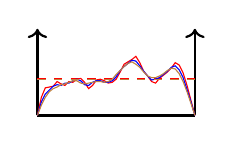 \begin{tikzpicture}
\draw[thick,->] (-1,0) -- (-1,1.1);
\draw[thick,->] (1,0) -- (1,1.1);
\draw[thick] (-1,0) -- (1,0);
\draw[red](-1.,0.)
  -- (-0.95,0.23)
  -- (-0.9,0.35)
  -- (-0.85,0.36)
  -- (-0.8,0.37)
  -- (-0.75,0.43)
  -- (-0.7,0.4)
  -- (-0.65,0.38)
  -- (-0.6,0.43)
  -- (-0.55,0.42)
  -- (-0.5,0.46)
  -- (-0.45,0.47)
  -- (-0.4,0.42)
  -- (-0.35,0.34)
  -- (-0.3,0.38)
  -- (-0.25,0.45)
  -- (-0.2,0.46)
  -- (-0.15,0.44)
  -- (-0.1,0.41)
  -- (-0.05,0.42)
  -- (0,0.46)
  -- (0.05,0.55)
  -- (0.1,0.65)
  -- (0.15,0.68)
  -- (0.2,0.71)
  -- (0.25,0.75)
  -- (0.3,0.67)
  -- (0.35,0.56)
  -- (0.4,0.5)
  -- (0.45,0.43)
  -- (0.5,0.41)
  -- (0.55,0.47)
  -- (0.6,0.51)
  -- (0.65,0.55)
  -- (0.7,0.6)
  -- (0.75,0.67)
  -- (0.8,0.64)
  -- (0.85,0.54)
  -- (0.9,0.38)
  -- (0.95,0.19)
  -- (1.,0.);
\draw[dashed,red] (-1,0.47) -- (1.,0.47);
\draw[blue](-1.,0.)
  -- (-0.95,0.17)
  -- (-0.9,0.27)
  -- (-0.85,0.32)
  -- (-0.8,0.37)
  -- (-0.75,0.39)
  -- (-0.7,0.38)
  -- (-0.65,0.41)
  -- (-0.6,0.41)
  -- (-0.55,0.44)
  -- (-0.5,0.46)
  -- (-0.45,0.44)
  -- (-0.4,0.39)
  -- (-0.35,0.38)
  -- (-0.3,0.42)
  -- (-0.25,0.44)
  -- (-0.2,0.44)
  -- (-0.15,0.42)
  -- (-0.1,0.42)
  -- (-0.05,0.44)
  -- (0,0.49)
  -- (0.05,0.57)
  -- (0.1,0.62)
  -- (0.15,0.66)
  -- (0.2,0.7)
  -- (0.25,0.69)
  -- (0.3,0.63)
  -- (0.35,0.56)
  -- (0.4,0.5)
  -- (0.45,0.45)
  -- (0.5,0.46)
  -- (0.55,0.48)
  -- (0.6,0.52)
  -- (0.65,0.56)
  -- (0.7,0.61)
  -- (0.75,0.63)
  -- (0.8,0.58)
  -- (0.85,0.48)
  -- (0.9,0.33)
  -- (0.95,0.17)
  -- (1.,0.);
\draw[dashed,blue] (-1,0.46) -- (1.,0.46);
\draw[brown](-1.,0.)
  -- (-0.95,0.13)
  -- (-0.9,0.23)
  -- (-0.85,0.3)
  -- (-0.8,0.34)
  -- (-0.75,0.36)
  -- (-0.7,0.39)
  -- (-0.65,0.4)
  -- (-0.6,0.42)
  -- (-0.55,0.44)
  -- (-0.5,0.44)
  -- (-0.45,0.41)
  -- (-0.4,0.4)
  -- (-0.35,0.41)
  -- (-0.3,0.42)
  -- (-0.25,0.43)
  -- (-0.2,0.43)
  -- (-0.15,0.42)
  -- (-0.1,0.43)
  -- (-0.05,0.46)
  -- (0,0.52)
  -- (0.05,0.57)
  -- (0.1,0.62)
  -- (0.15,0.66)
  -- (0.2,0.68)
  -- (0.25,0.65)
  -- (0.3,0.61)
  -- (0.35,0.55)
  -- (0.4,0.5)
  -- (0.45,0.48)
  -- (0.5,0.48)
  -- (0.55,0.5)
  -- (0.6,0.53)
  -- (0.65,0.57)
  -- (0.7,0.6)
  -- (0.75,0.59)
  -- (0.8,0.53)
  -- (0.85,0.43)
  -- (0.9,0.3)
  -- (0.95,0.15)
  -- (1.,0.);
\draw[dashed,brown] (-1,0.46) -- (1.,0.46);
\end{tikzpicture}
